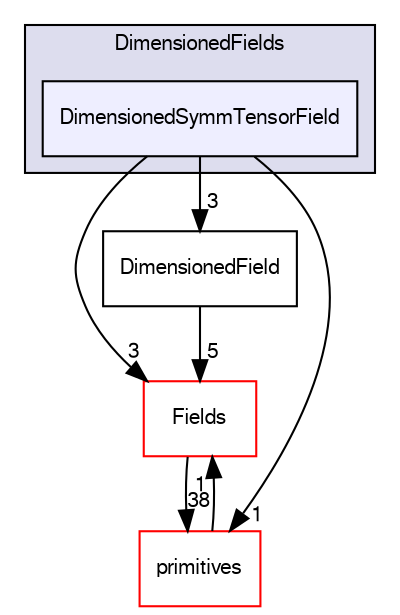 digraph "src/OpenFOAM/fields/DimensionedFields/DimensionedSymmTensorField" {
  bgcolor=transparent;
  compound=true
  node [ fontsize="10", fontname="FreeSans"];
  edge [ labelfontsize="10", labelfontname="FreeSans"];
  subgraph clusterdir_8c8bb42ce9b582caaa8128a267c381ba {
    graph [ bgcolor="#ddddee", pencolor="black", label="DimensionedFields" fontname="FreeSans", fontsize="10", URL="dir_8c8bb42ce9b582caaa8128a267c381ba.html"]
  dir_b8e480b10bf5ae8db93feee4867cc765 [shape=box, label="DimensionedSymmTensorField", style="filled", fillcolor="#eeeeff", pencolor="black", URL="dir_b8e480b10bf5ae8db93feee4867cc765.html"];
  }
  dir_7d364942a13d3ce50f6681364b448a98 [shape=box label="Fields" color="red" URL="dir_7d364942a13d3ce50f6681364b448a98.html"];
  dir_3e50f45338116b169052b428016851aa [shape=box label="primitives" color="red" URL="dir_3e50f45338116b169052b428016851aa.html"];
  dir_68686b528deddc46396f1a68fb7c2b79 [shape=box label="DimensionedField" URL="dir_68686b528deddc46396f1a68fb7c2b79.html"];
  dir_7d364942a13d3ce50f6681364b448a98->dir_3e50f45338116b169052b428016851aa [headlabel="38", labeldistance=1.5 headhref="dir_001846_002129.html"];
  dir_b8e480b10bf5ae8db93feee4867cc765->dir_7d364942a13d3ce50f6681364b448a98 [headlabel="3", labeldistance=1.5 headhref="dir_001835_001846.html"];
  dir_b8e480b10bf5ae8db93feee4867cc765->dir_3e50f45338116b169052b428016851aa [headlabel="1", labeldistance=1.5 headhref="dir_001835_002129.html"];
  dir_b8e480b10bf5ae8db93feee4867cc765->dir_68686b528deddc46396f1a68fb7c2b79 [headlabel="3", labeldistance=1.5 headhref="dir_001835_001832.html"];
  dir_3e50f45338116b169052b428016851aa->dir_7d364942a13d3ce50f6681364b448a98 [headlabel="1", labeldistance=1.5 headhref="dir_002129_001846.html"];
  dir_68686b528deddc46396f1a68fb7c2b79->dir_7d364942a13d3ce50f6681364b448a98 [headlabel="5", labeldistance=1.5 headhref="dir_001832_001846.html"];
}
